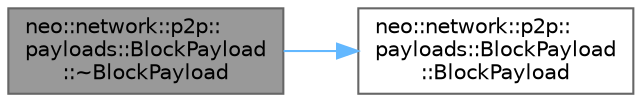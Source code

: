 digraph "neo::network::p2p::payloads::BlockPayload::~BlockPayload"
{
 // LATEX_PDF_SIZE
  bgcolor="transparent";
  edge [fontname=Helvetica,fontsize=10,labelfontname=Helvetica,labelfontsize=10];
  node [fontname=Helvetica,fontsize=10,shape=box,height=0.2,width=0.4];
  rankdir="LR";
  Node1 [id="Node000001",label="neo::network::p2p::\lpayloads::BlockPayload\l::~BlockPayload",height=0.2,width=0.4,color="gray40", fillcolor="grey60", style="filled", fontcolor="black",tooltip="Virtual destructor."];
  Node1 -> Node2 [id="edge1_Node000001_Node000002",color="steelblue1",style="solid",tooltip=" "];
  Node2 [id="Node000002",label="neo::network::p2p::\lpayloads::BlockPayload\l::BlockPayload",height=0.2,width=0.4,color="grey40", fillcolor="white", style="filled",URL="$classneo_1_1network_1_1p2p_1_1payloads_1_1_block_payload.html#a8c2824e4176a4c61c220273a97dd955d",tooltip="Constructs an empty BlockPayload."];
}
